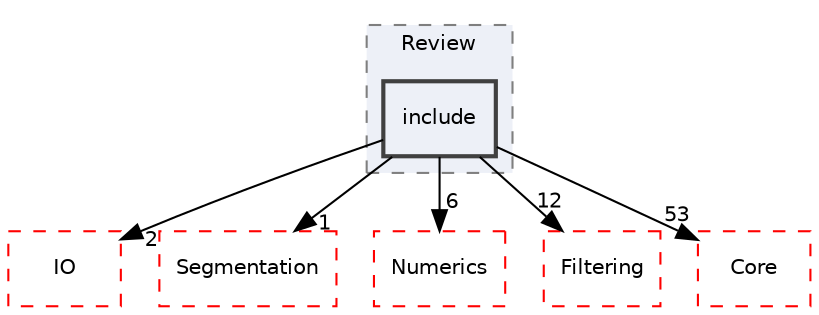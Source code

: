 digraph "include"
{
 // LATEX_PDF_SIZE
  edge [fontname="Helvetica",fontsize="10",labelfontname="Helvetica",labelfontsize="10"];
  node [fontname="Helvetica",fontsize="10",shape=record];
  compound=true
  subgraph clusterdir_dd9a6fe218e9292d4a0abd5e6d73b14f {
    graph [ bgcolor="#edf0f7", pencolor="grey50", style="filled,dashed,", label="Review", fontname="Helvetica", fontsize="10", URL="dir_dd9a6fe218e9292d4a0abd5e6d73b14f.html"]
  dir_46a6684d63e76c369356db7c24c9e0b9 [shape=box, label="include", style="filled,bold,", fillcolor="#edf0f7", color="grey25", URL="dir_46a6684d63e76c369356db7c24c9e0b9.html"];
  }
  dir_367545fbb67972528c5e9da3f2610d14 [shape=box, label="IO", style="dashed,", fillcolor="#edf0f7", color="red", URL="dir_367545fbb67972528c5e9da3f2610d14.html"];
  dir_431b5b85ef2fd850d23fe72862364324 [shape=box, label="Segmentation", style="dashed,", fillcolor="#edf0f7", color="red", URL="dir_431b5b85ef2fd850d23fe72862364324.html"];
  dir_57605c80b6a7e87d0adba2f2655cc3cb [shape=box, label="Numerics", style="dashed,", fillcolor="#edf0f7", color="red", URL="dir_57605c80b6a7e87d0adba2f2655cc3cb.html"];
  dir_6724b11ef9ad676a0a0c31463bff1d93 [shape=box, label="Filtering", style="dashed,", fillcolor="#edf0f7", color="red", URL="dir_6724b11ef9ad676a0a0c31463bff1d93.html"];
  dir_cac7f9cecb9aa42a0bd05452dddd8a21 [shape=box, label="Core", style="dashed,", fillcolor="#edf0f7", color="red", URL="dir_cac7f9cecb9aa42a0bd05452dddd8a21.html"];
  dir_46a6684d63e76c369356db7c24c9e0b9->dir_367545fbb67972528c5e9da3f2610d14 [headlabel="2", labeldistance=1.5 headhref="dir_000150_000179.html"];
  dir_46a6684d63e76c369356db7c24c9e0b9->dir_431b5b85ef2fd850d23fe72862364324 [headlabel="1", labeldistance=1.5 headhref="dir_000150_000226.html"];
  dir_46a6684d63e76c369356db7c24c9e0b9->dir_57605c80b6a7e87d0adba2f2655cc3cb [headlabel="6", labeldistance=1.5 headhref="dir_000150_000212.html"];
  dir_46a6684d63e76c369356db7c24c9e0b9->dir_6724b11ef9ad676a0a0c31463bff1d93 [headlabel="12", labeldistance=1.5 headhref="dir_000150_000030.html"];
  dir_46a6684d63e76c369356db7c24c9e0b9->dir_cac7f9cecb9aa42a0bd05452dddd8a21 [headlabel="53", labeldistance=1.5 headhref="dir_000150_000014.html"];
}
